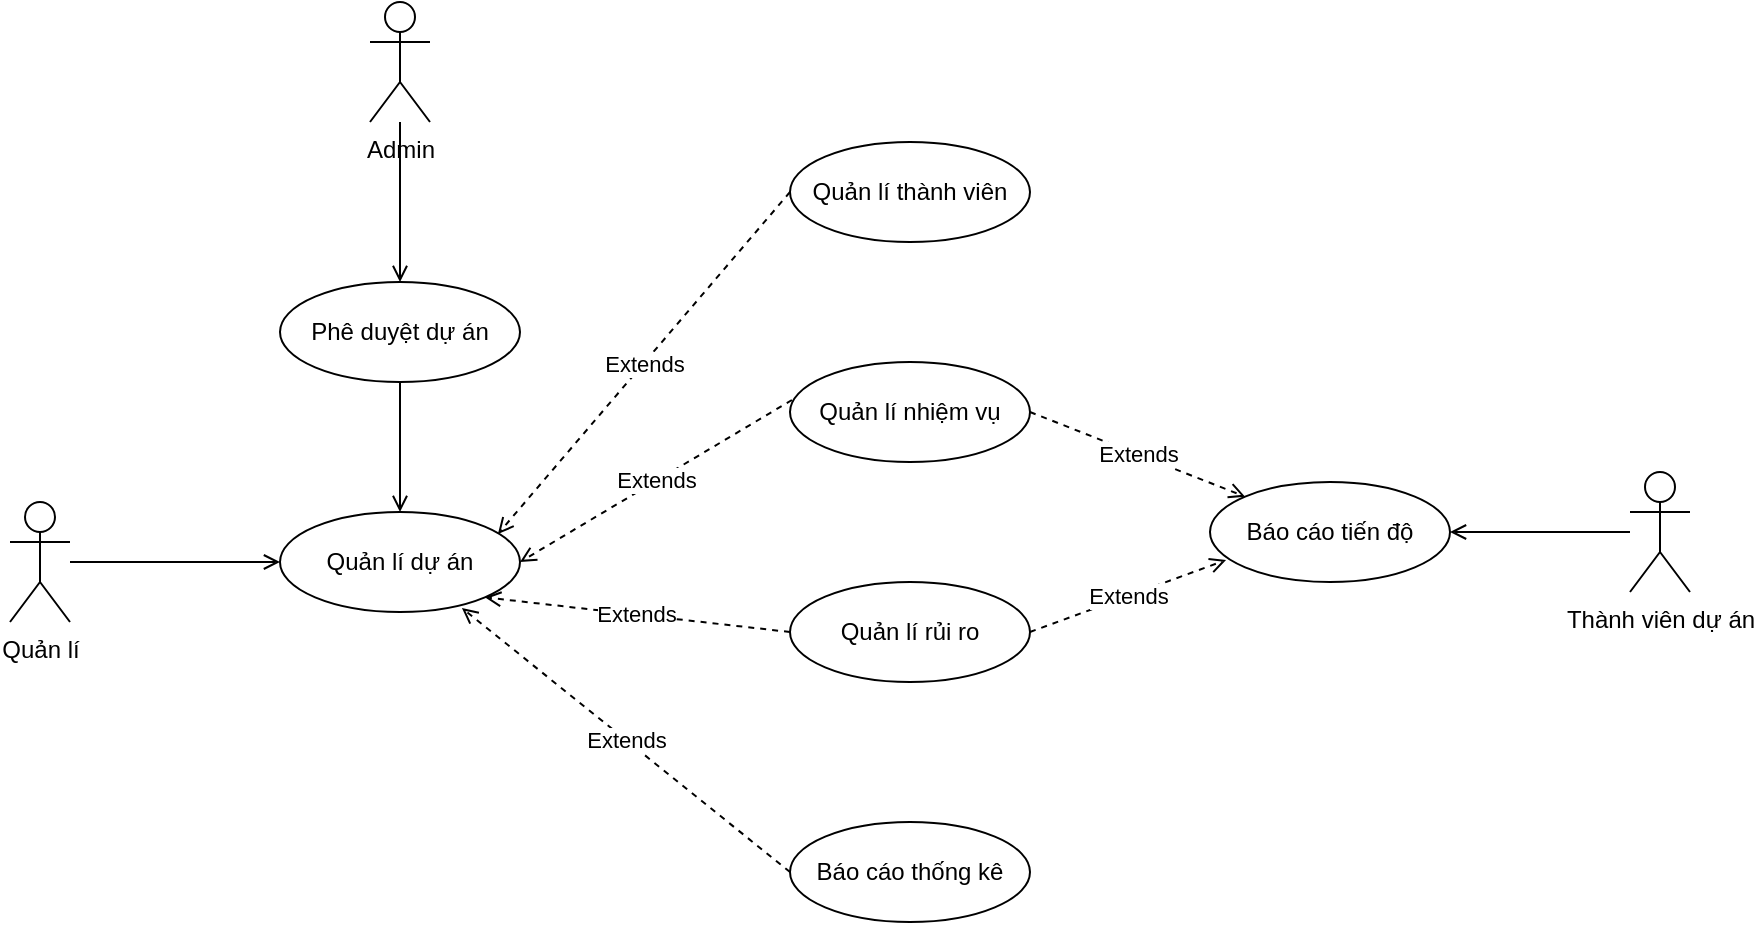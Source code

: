 <mxfile version="19.0.3" type="device"><diagram id="gQkuLxcjXStd_OmAMG6m" name="Page-1"><mxGraphModel dx="1422" dy="857" grid="1" gridSize="10" guides="1" tooltips="1" connect="1" arrows="1" fold="1" page="1" pageScale="1" pageWidth="850" pageHeight="1100" math="0" shadow="0"><root><mxCell id="0"/><mxCell id="1" parent="0"/><mxCell id="q1LGq4nt6Q-qPbWzoWGy-14" style="edgeStyle=orthogonalEdgeStyle;rounded=0;orthogonalLoop=1;jettySize=auto;html=1;entryX=0.5;entryY=0;entryDx=0;entryDy=0;endArrow=open;endFill=0;" edge="1" parent="1" source="q1LGq4nt6Q-qPbWzoWGy-1" target="q1LGq4nt6Q-qPbWzoWGy-9"><mxGeometry relative="1" as="geometry"/></mxCell><mxCell id="q1LGq4nt6Q-qPbWzoWGy-1" value="Admin&lt;br&gt;" style="shape=umlActor;verticalLabelPosition=bottom;verticalAlign=top;html=1;outlineConnect=0;" vertex="1" parent="1"><mxGeometry x="250" y="100" width="30" height="60" as="geometry"/></mxCell><mxCell id="q1LGq4nt6Q-qPbWzoWGy-18" style="edgeStyle=orthogonalEdgeStyle;rounded=0;orthogonalLoop=1;jettySize=auto;html=1;entryX=0;entryY=0.5;entryDx=0;entryDy=0;endArrow=open;endFill=0;" edge="1" parent="1" source="q1LGq4nt6Q-qPbWzoWGy-6" target="q1LGq4nt6Q-qPbWzoWGy-10"><mxGeometry relative="1" as="geometry"/></mxCell><mxCell id="q1LGq4nt6Q-qPbWzoWGy-6" value="Quản lí" style="shape=umlActor;verticalLabelPosition=bottom;verticalAlign=top;html=1;outlineConnect=0;" vertex="1" parent="1"><mxGeometry x="70" y="350" width="30" height="60" as="geometry"/></mxCell><mxCell id="q1LGq4nt6Q-qPbWzoWGy-19" style="edgeStyle=orthogonalEdgeStyle;rounded=0;orthogonalLoop=1;jettySize=auto;html=1;entryX=0.5;entryY=0;entryDx=0;entryDy=0;endArrow=open;endFill=0;" edge="1" parent="1" source="q1LGq4nt6Q-qPbWzoWGy-9" target="q1LGq4nt6Q-qPbWzoWGy-10"><mxGeometry relative="1" as="geometry"/></mxCell><mxCell id="q1LGq4nt6Q-qPbWzoWGy-9" value="Phê duyệt dự án" style="ellipse;whiteSpace=wrap;html=1;" vertex="1" parent="1"><mxGeometry x="205" y="240" width="120" height="50" as="geometry"/></mxCell><mxCell id="q1LGq4nt6Q-qPbWzoWGy-10" value="Quản lí dự án" style="ellipse;whiteSpace=wrap;html=1;" vertex="1" parent="1"><mxGeometry x="205" y="355" width="120" height="50" as="geometry"/></mxCell><mxCell id="q1LGq4nt6Q-qPbWzoWGy-11" value="Extends" style="endArrow=open;endFill=0;html=1;rounded=0;dashed=1;entryX=0.908;entryY=0.22;entryDx=0;entryDy=0;exitX=0;exitY=0.5;exitDx=0;exitDy=0;entryPerimeter=0;" edge="1" parent="1" source="q1LGq4nt6Q-qPbWzoWGy-20" target="q1LGq4nt6Q-qPbWzoWGy-10"><mxGeometry width="160" relative="1" as="geometry"><mxPoint x="440" y="270" as="sourcePoint"/><mxPoint x="460" y="340" as="targetPoint"/></mxGeometry></mxCell><mxCell id="q1LGq4nt6Q-qPbWzoWGy-20" value="Quản lí thành viên" style="ellipse;whiteSpace=wrap;html=1;" vertex="1" parent="1"><mxGeometry x="460" y="170" width="120" height="50" as="geometry"/></mxCell><mxCell id="q1LGq4nt6Q-qPbWzoWGy-21" value="Quản lí nhiệm vụ" style="ellipse;whiteSpace=wrap;html=1;" vertex="1" parent="1"><mxGeometry x="460" y="280" width="120" height="50" as="geometry"/></mxCell><mxCell id="q1LGq4nt6Q-qPbWzoWGy-22" value="Quản lí rủi ro" style="ellipse;whiteSpace=wrap;html=1;" vertex="1" parent="1"><mxGeometry x="460" y="390" width="120" height="50" as="geometry"/></mxCell><mxCell id="q1LGq4nt6Q-qPbWzoWGy-23" value="Extends" style="endArrow=open;endFill=0;html=1;rounded=0;dashed=1;exitX=0.008;exitY=0.38;exitDx=0;exitDy=0;exitPerimeter=0;entryX=1;entryY=0.5;entryDx=0;entryDy=0;" edge="1" parent="1" source="q1LGq4nt6Q-qPbWzoWGy-21" target="q1LGq4nt6Q-qPbWzoWGy-10"><mxGeometry width="160" relative="1" as="geometry"><mxPoint x="450" y="280" as="sourcePoint"/><mxPoint x="330" y="380" as="targetPoint"/></mxGeometry></mxCell><mxCell id="q1LGq4nt6Q-qPbWzoWGy-24" value="Extends" style="endArrow=open;endFill=0;html=1;rounded=0;dashed=1;entryX=1;entryY=1;entryDx=0;entryDy=0;exitX=0;exitY=0.5;exitDx=0;exitDy=0;" edge="1" parent="1" source="q1LGq4nt6Q-qPbWzoWGy-22" target="q1LGq4nt6Q-qPbWzoWGy-10"><mxGeometry width="160" relative="1" as="geometry"><mxPoint x="430" y="500" as="sourcePoint"/><mxPoint x="345" y="400" as="targetPoint"/></mxGeometry></mxCell><mxCell id="q1LGq4nt6Q-qPbWzoWGy-26" value="Báo cáo thống kê" style="ellipse;whiteSpace=wrap;html=1;" vertex="1" parent="1"><mxGeometry x="460" y="510" width="120" height="50" as="geometry"/></mxCell><mxCell id="q1LGq4nt6Q-qPbWzoWGy-28" value="Extends" style="endArrow=open;endFill=0;html=1;rounded=0;dashed=1;entryX=0.758;entryY=0.96;entryDx=0;entryDy=0;exitX=0;exitY=0.5;exitDx=0;exitDy=0;entryPerimeter=0;" edge="1" parent="1" source="q1LGq4nt6Q-qPbWzoWGy-26" target="q1LGq4nt6Q-qPbWzoWGy-10"><mxGeometry width="160" relative="1" as="geometry"><mxPoint x="470" y="435" as="sourcePoint"/><mxPoint x="317.426" y="407.678" as="targetPoint"/></mxGeometry></mxCell><mxCell id="q1LGq4nt6Q-qPbWzoWGy-36" style="edgeStyle=orthogonalEdgeStyle;rounded=0;orthogonalLoop=1;jettySize=auto;html=1;entryX=1;entryY=0.5;entryDx=0;entryDy=0;endArrow=open;endFill=0;" edge="1" parent="1" source="q1LGq4nt6Q-qPbWzoWGy-29" target="q1LGq4nt6Q-qPbWzoWGy-33"><mxGeometry relative="1" as="geometry"/></mxCell><mxCell id="q1LGq4nt6Q-qPbWzoWGy-29" value="Thành viên dự án" style="shape=umlActor;verticalLabelPosition=bottom;verticalAlign=top;html=1;" vertex="1" parent="1"><mxGeometry x="880" y="335" width="30" height="60" as="geometry"/></mxCell><mxCell id="q1LGq4nt6Q-qPbWzoWGy-33" value="Báo cáo tiến độ" style="ellipse;whiteSpace=wrap;html=1;" vertex="1" parent="1"><mxGeometry x="670" y="340" width="120" height="50" as="geometry"/></mxCell><mxCell id="q1LGq4nt6Q-qPbWzoWGy-34" value="Extends" style="endArrow=open;endFill=0;html=1;rounded=0;dashed=1;entryX=0.067;entryY=0.78;entryDx=0;entryDy=0;exitX=1;exitY=0.5;exitDx=0;exitDy=0;entryPerimeter=0;" edge="1" parent="1" source="q1LGq4nt6Q-qPbWzoWGy-22" target="q1LGq4nt6Q-qPbWzoWGy-33"><mxGeometry width="160" relative="1" as="geometry"><mxPoint x="470" y="425" as="sourcePoint"/><mxPoint x="317.426" y="407.678" as="targetPoint"/></mxGeometry></mxCell><mxCell id="q1LGq4nt6Q-qPbWzoWGy-35" value="Extends" style="endArrow=open;endFill=0;html=1;rounded=0;dashed=1;entryX=0;entryY=0;entryDx=0;entryDy=0;exitX=1;exitY=0.5;exitDx=0;exitDy=0;" edge="1" parent="1" source="q1LGq4nt6Q-qPbWzoWGy-21" target="q1LGq4nt6Q-qPbWzoWGy-33"><mxGeometry width="160" relative="1" as="geometry"><mxPoint x="480" y="435" as="sourcePoint"/><mxPoint x="327.426" y="417.678" as="targetPoint"/></mxGeometry></mxCell></root></mxGraphModel></diagram></mxfile>